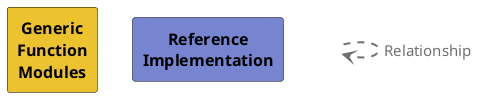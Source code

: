 @startuml
set separator none

skinparam {
  shadowing false
  arrowFontSize 15
  defaultTextAlignment center
  wrapWidth 100
  maxMessageSize 100
}
hide stereotype

skinparam rectangle<<_transparent>> {
  BorderColor transparent
  BackgroundColor transparent
  FontColor transparent
}

skinparam rectangle<<1>> {
  BackgroundColor #ecc22e
  FontColor #000000
  BorderColor #000000
}
rectangle "==Generic Function Modules" <<1>>

skinparam rectangle<<2>> {
  BackgroundColor #7785d1
  FontColor #000000
  BorderColor #000000
}
rectangle "==Reference Implementation" <<2>>

rectangle "." <<_transparent>> as 3
3 .[#707070,thickness=2].> 3 : "<color:#707070>Relationship"


@enduml